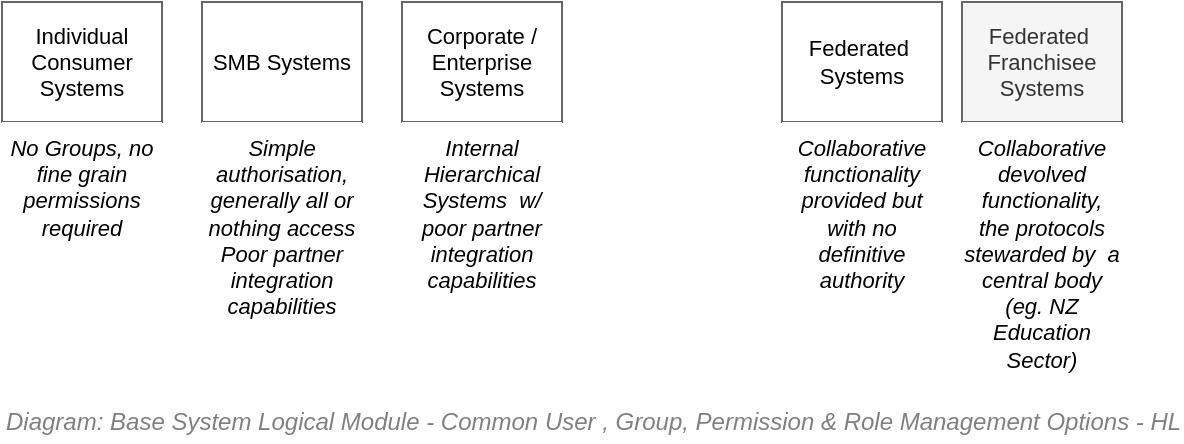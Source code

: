 <mxfile compressed="false" version="17.5.0" type="google">
  <diagram id="BayGc8JBj5o5I4HfzpmJ" name="Functionality/Analysis/Comparison of different User &amp; Group Management Capabilities Depending on Platform Choices">
    <mxGraphModel grid="1" page="1" gridSize="10" guides="1" tooltips="1" connect="1" arrows="1" fold="1" pageScale="1" pageWidth="827" pageHeight="1169" math="0" shadow="0">
      <root>
        <mxCell id="___ZYtuKfzhHM2hxXnuB-0" />
        <mxCell id="___ZYtuKfzhHM2hxXnuB-1" parent="___ZYtuKfzhHM2hxXnuB-0" />
        <mxCell id="___ZYtuKfzhHM2hxXnuB-2" value="Individual Consumer Systems" style="rounded=0;whiteSpace=wrap;html=1;fontSize=11;strokeColor=#666666;" vertex="1" parent="___ZYtuKfzhHM2hxXnuB-1">
          <mxGeometry x="120" y="120" width="80" height="60" as="geometry" />
        </mxCell>
        <mxCell id="___ZYtuKfzhHM2hxXnuB-3" value="Corporate / Enterprise Systems" style="rounded=0;whiteSpace=wrap;html=1;fontSize=11;strokeColor=#666666;" vertex="1" parent="___ZYtuKfzhHM2hxXnuB-1">
          <mxGeometry x="320" y="120" width="80" height="60" as="geometry" />
        </mxCell>
        <mxCell id="___ZYtuKfzhHM2hxXnuB-4" value="SMB Systems" style="rounded=0;whiteSpace=wrap;html=1;fontSize=11;strokeColor=#666666;" vertex="1" parent="___ZYtuKfzhHM2hxXnuB-1">
          <mxGeometry x="220" y="120" width="80" height="60" as="geometry" />
        </mxCell>
        <mxCell id="___ZYtuKfzhHM2hxXnuB-5" value="Federated&amp;nbsp; Franchisee Systems" style="rounded=0;whiteSpace=wrap;html=1;fontSize=11;strokeColor=#666666;fillColor=#f5f5f5;fontColor=#333333;" vertex="1" parent="___ZYtuKfzhHM2hxXnuB-1">
          <mxGeometry x="600" y="120" width="80" height="60" as="geometry" />
        </mxCell>
        <mxCell id="EOhwlegY5U9e9SbTwED8-0" value="&lt;font style=&quot;font-size: 12px&quot;&gt;Diagram: Base System Logical Module - Common User , Group, Permission &amp;amp; Role Management Options - HL&lt;/font&gt;" style="text;strokeColor=none;fillColor=none;html=1;fontSize=12;fontStyle=2;verticalAlign=middle;align=left;shadow=0;glass=0;comic=0;opacity=30;fontColor=#808080;strokeWidth=1;" vertex="1" parent="___ZYtuKfzhHM2hxXnuB-1">
          <mxGeometry x="120" y="320" width="560" height="20" as="geometry" />
        </mxCell>
        <mxCell id="EOhwlegY5U9e9SbTwED8-1" value="Federated&amp;nbsp; Systems" style="rounded=0;whiteSpace=wrap;html=1;fontSize=11;strokeColor=#666666;" vertex="1" parent="___ZYtuKfzhHM2hxXnuB-1">
          <mxGeometry x="510" y="120" width="80" height="60" as="geometry" />
        </mxCell>
        <mxCell id="EOhwlegY5U9e9SbTwED8-2" value="No Groups, no fine grain permissions required" style="rounded=0;whiteSpace=wrap;html=1;fontSize=11;strokeColor=none;fontStyle=2;verticalAlign=top;" vertex="1" parent="___ZYtuKfzhHM2hxXnuB-1">
          <mxGeometry x="120" y="180" width="80" height="100" as="geometry" />
        </mxCell>
        <mxCell id="EOhwlegY5U9e9SbTwED8-3" value="Simple authorisation, generally all or nothing access&lt;br&gt;Poor partner integration capabilities" style="rounded=0;whiteSpace=wrap;html=1;fontSize=11;strokeColor=none;fontStyle=2;verticalAlign=top;" vertex="1" parent="___ZYtuKfzhHM2hxXnuB-1">
          <mxGeometry x="220" y="180" width="80" height="100" as="geometry" />
        </mxCell>
        <mxCell id="qI99FZC7gmtlGZ67eMqF-0" value="Internal Hierarchical Systems&amp;nbsp; w/ poor partner integration capabilities" style="rounded=0;whiteSpace=wrap;html=1;fontSize=11;strokeColor=none;fontStyle=2;verticalAlign=top;" vertex="1" parent="___ZYtuKfzhHM2hxXnuB-1">
          <mxGeometry x="320" y="180" width="80" height="100" as="geometry" />
        </mxCell>
        <mxCell id="qI99FZC7gmtlGZ67eMqF-1" value="Collaborative functionality provided but with no definitive authority" style="rounded=0;whiteSpace=wrap;html=1;fontSize=11;strokeColor=none;fontStyle=2;verticalAlign=top;" vertex="1" parent="___ZYtuKfzhHM2hxXnuB-1">
          <mxGeometry x="510" y="180" width="80" height="100" as="geometry" />
        </mxCell>
        <mxCell id="qI99FZC7gmtlGZ67eMqF-2" value="Collaborative devolved functionality, the protocols stewarded by&amp;nbsp; a central body (eg. NZ Education Sector)" style="rounded=0;whiteSpace=wrap;html=1;fontSize=11;strokeColor=none;fontStyle=2;verticalAlign=top;" vertex="1" parent="___ZYtuKfzhHM2hxXnuB-1">
          <mxGeometry x="600" y="180" width="80" height="100" as="geometry" />
        </mxCell>
      </root>
    </mxGraphModel>
  </diagram>
</mxfile>
